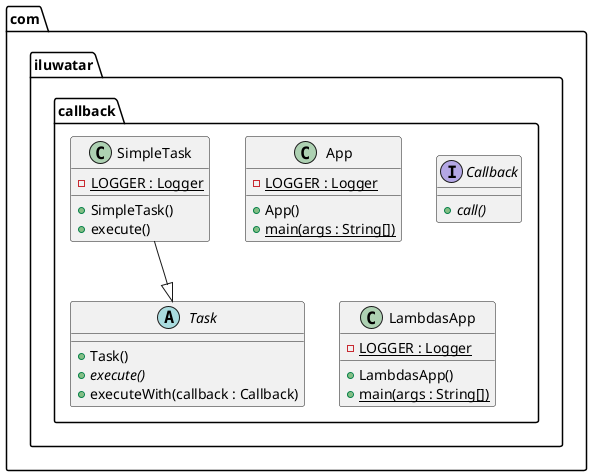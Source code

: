@startuml
package com.iluwatar.callback {
  class App {
    - LOGGER : Logger {static}
    + App()
    + main(args : String[]) {static}
  }
  interface Callback {
    + call() {abstract}
  }
  class LambdasApp {
    - LOGGER : Logger {static}
    + LambdasApp()
    + main(args : String[]) {static}
  }
  class SimpleTask {
    - LOGGER : Logger {static}
    + SimpleTask()
    + execute()
  }
  abstract class Task {
    + Task()
    + execute() {abstract}
    + executeWith(callback : Callback)
  }
}
SimpleTask --|> Task 
@enduml